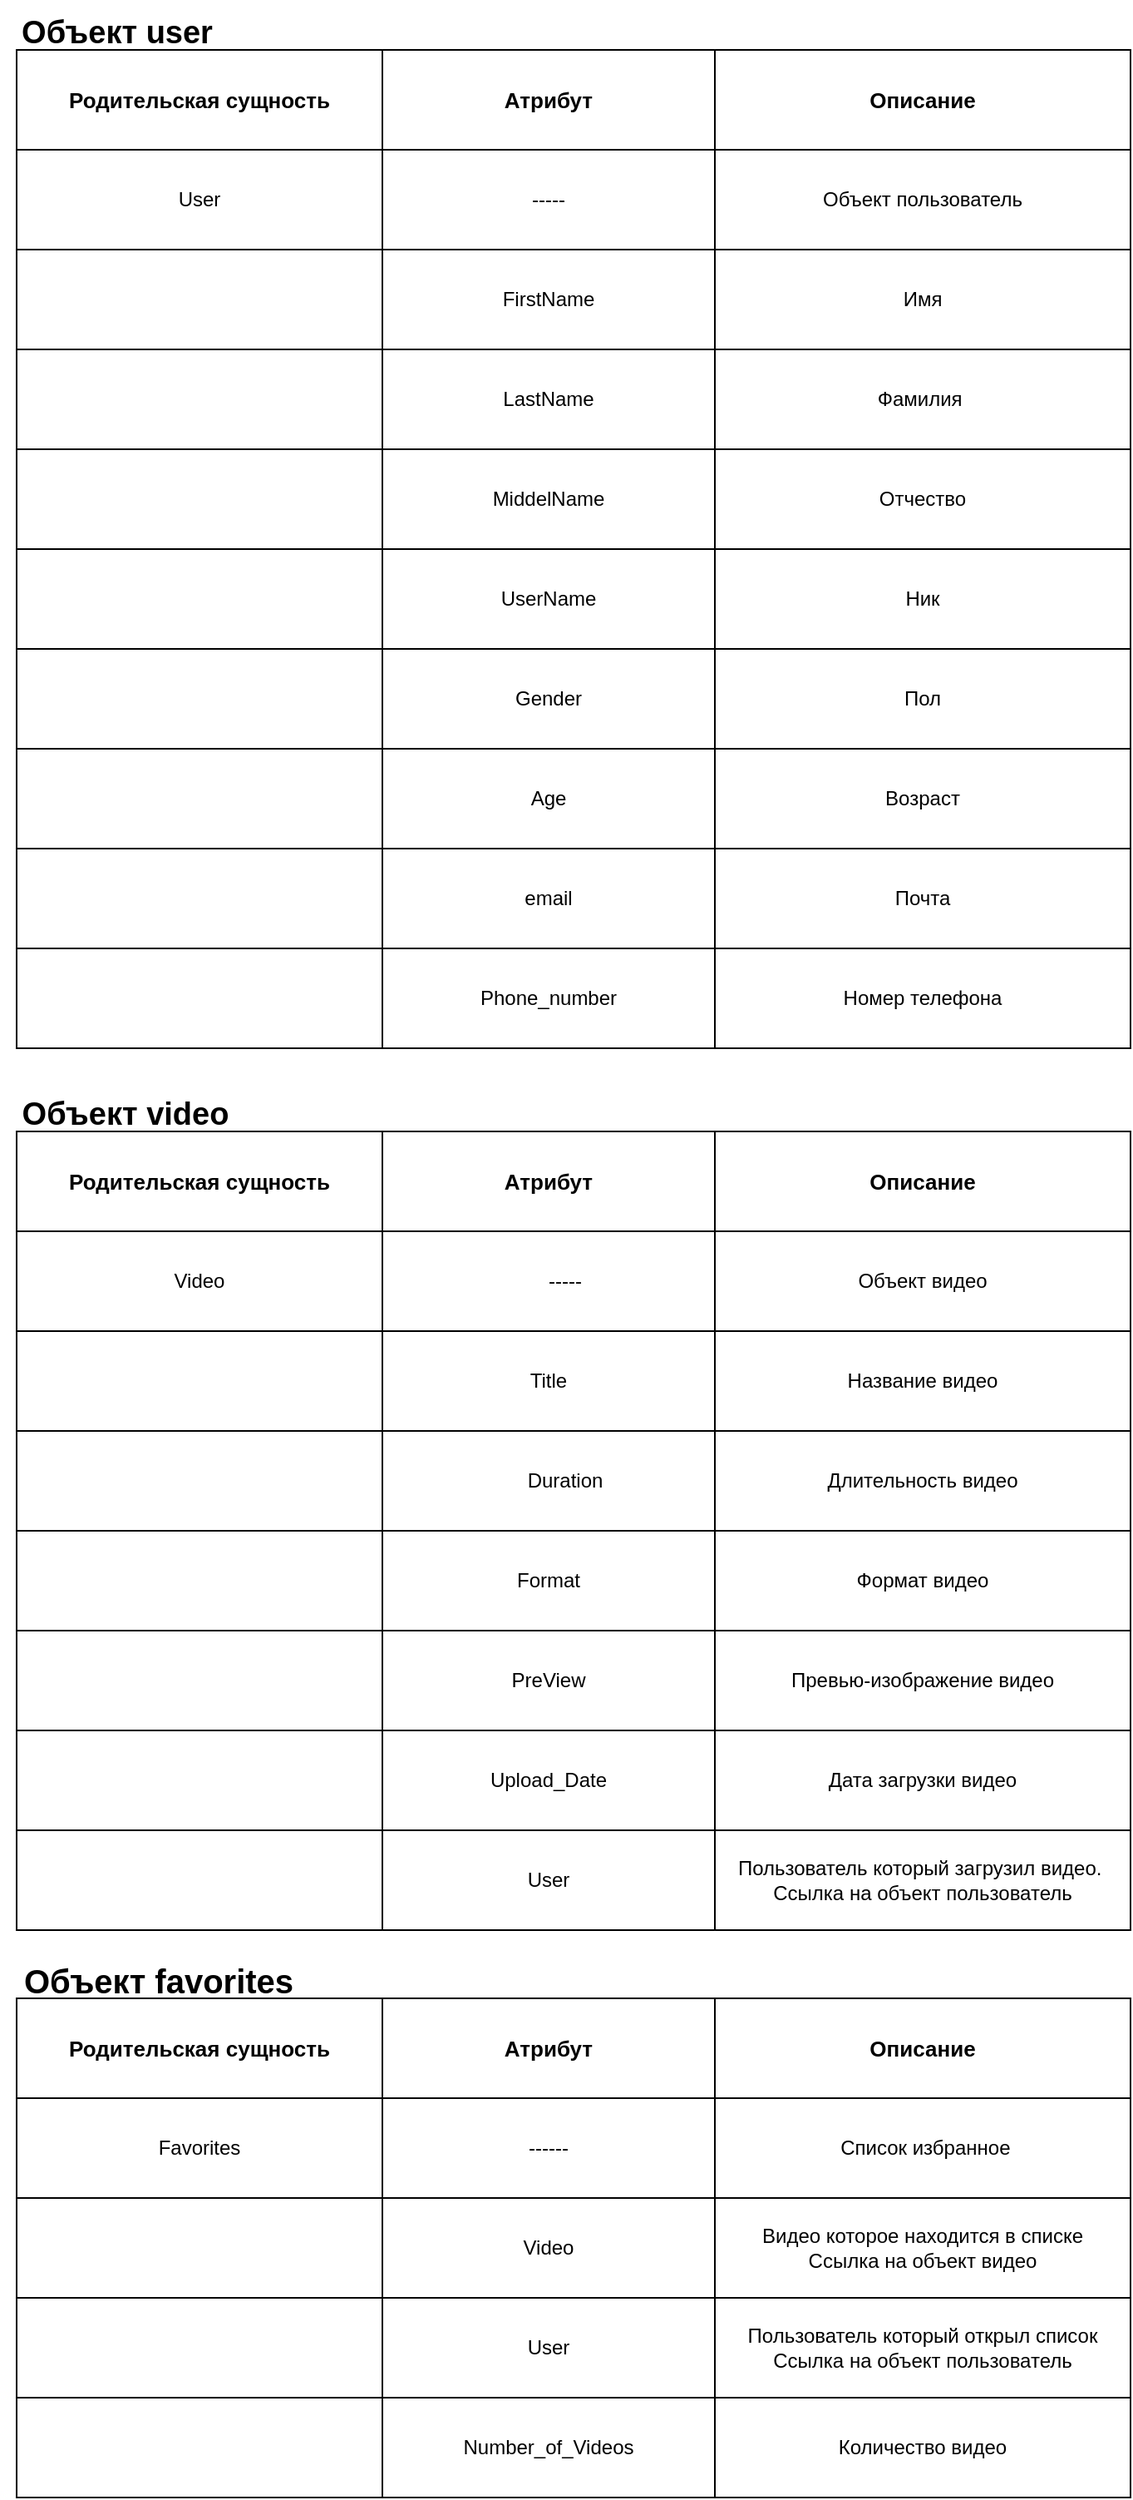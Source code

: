 <mxfile version="24.8.4">
  <diagram name="Страница — 1" id="gEkW901KdOJTFDLDuAzW">
    <mxGraphModel grid="1" page="1" gridSize="10" guides="1" tooltips="1" connect="1" arrows="1" fold="1" pageScale="1" pageWidth="827" pageHeight="1169" math="0" shadow="0">
      <root>
        <mxCell id="0" />
        <mxCell id="1" parent="0" />
        <mxCell id="A_Fp0_x9dH_AFZVL10BB-17" value="&lt;div style=&quot;&quot;&gt;&lt;span style=&quot;background-color: initial;&quot;&gt;User&lt;/span&gt;&lt;/div&gt;" style="rounded=0;whiteSpace=wrap;html=1;align=center;" vertex="1" parent="1">
          <mxGeometry x="80" y="-40" width="220" height="60" as="geometry" />
        </mxCell>
        <mxCell id="A_Fp0_x9dH_AFZVL10BB-18" value="-----" style="rounded=0;whiteSpace=wrap;html=1;" vertex="1" parent="1">
          <mxGeometry x="300" y="-40" width="200" height="60" as="geometry" />
        </mxCell>
        <mxCell id="A_Fp0_x9dH_AFZVL10BB-19" value="Объект пользователь" style="rounded=0;whiteSpace=wrap;html=1;align=center;" vertex="1" parent="1">
          <mxGeometry x="500" y="-40" width="250" height="60" as="geometry" />
        </mxCell>
        <mxCell id="A_Fp0_x9dH_AFZVL10BB-21" value="&lt;b&gt;&lt;font style=&quot;font-size: 13px;&quot;&gt;Родительская сущность&lt;/font&gt;&lt;/b&gt;" style="rounded=0;whiteSpace=wrap;html=1;" vertex="1" parent="1">
          <mxGeometry x="80" y="-100" width="220" height="60" as="geometry" />
        </mxCell>
        <mxCell id="A_Fp0_x9dH_AFZVL10BB-22" value="&lt;b&gt;&lt;font style=&quot;font-size: 13px;&quot;&gt;Атрибут&lt;/font&gt;&lt;/b&gt;" style="rounded=0;whiteSpace=wrap;html=1;" vertex="1" parent="1">
          <mxGeometry x="300" y="-100" width="200" height="60" as="geometry" />
        </mxCell>
        <mxCell id="A_Fp0_x9dH_AFZVL10BB-23" value="&lt;b&gt;&lt;font style=&quot;font-size: 13px;&quot;&gt;Описание&lt;/font&gt;&lt;/b&gt;" style="rounded=0;whiteSpace=wrap;html=1;" vertex="1" parent="1">
          <mxGeometry x="500" y="-100" width="250" height="60" as="geometry" />
        </mxCell>
        <mxCell id="A_Fp0_x9dH_AFZVL10BB-24" value="" style="rounded=0;whiteSpace=wrap;html=1;" vertex="1" parent="1">
          <mxGeometry x="80" y="20" width="220" height="60" as="geometry" />
        </mxCell>
        <mxCell id="A_Fp0_x9dH_AFZVL10BB-25" value="FirstName" style="rounded=0;whiteSpace=wrap;html=1;" vertex="1" parent="1">
          <mxGeometry x="300" y="20" width="200" height="60" as="geometry" />
        </mxCell>
        <mxCell id="A_Fp0_x9dH_AFZVL10BB-26" value="Имя" style="rounded=0;whiteSpace=wrap;html=1;align=center;" vertex="1" parent="1">
          <mxGeometry x="500" y="20" width="250" height="60" as="geometry" />
        </mxCell>
        <mxCell id="A_Fp0_x9dH_AFZVL10BB-27" value="" style="rounded=0;whiteSpace=wrap;html=1;fontStyle=1" vertex="1" parent="1">
          <mxGeometry x="80" y="200" width="220" height="60" as="geometry" />
        </mxCell>
        <mxCell id="A_Fp0_x9dH_AFZVL10BB-28" value="UserName" style="rounded=0;whiteSpace=wrap;html=1;" vertex="1" parent="1">
          <mxGeometry x="300" y="200" width="200" height="60" as="geometry" />
        </mxCell>
        <mxCell id="A_Fp0_x9dH_AFZVL10BB-29" value="Ник" style="rounded=0;whiteSpace=wrap;html=1;" vertex="1" parent="1">
          <mxGeometry x="500" y="200" width="250" height="60" as="geometry" />
        </mxCell>
        <mxCell id="A_Fp0_x9dH_AFZVL10BB-33" value="" style="rounded=0;whiteSpace=wrap;html=1;fontStyle=1" vertex="1" parent="1">
          <mxGeometry x="80" y="380" width="220" height="60" as="geometry" />
        </mxCell>
        <mxCell id="A_Fp0_x9dH_AFZVL10BB-34" value="email" style="rounded=0;whiteSpace=wrap;html=1;" vertex="1" parent="1">
          <mxGeometry x="300" y="380" width="200" height="60" as="geometry" />
        </mxCell>
        <mxCell id="A_Fp0_x9dH_AFZVL10BB-35" value="Почта" style="rounded=0;whiteSpace=wrap;html=1;" vertex="1" parent="1">
          <mxGeometry x="500" y="380" width="250" height="60" as="geometry" />
        </mxCell>
        <mxCell id="A_Fp0_x9dH_AFZVL10BB-36" value="" style="rounded=0;whiteSpace=wrap;html=1;fontStyle=1" vertex="1" parent="1">
          <mxGeometry x="80" y="260" width="220" height="60" as="geometry" />
        </mxCell>
        <mxCell id="A_Fp0_x9dH_AFZVL10BB-37" value="Gender" style="rounded=0;whiteSpace=wrap;html=1;" vertex="1" parent="1">
          <mxGeometry x="300" y="260" width="200" height="60" as="geometry" />
        </mxCell>
        <mxCell id="A_Fp0_x9dH_AFZVL10BB-38" value="Пол" style="rounded=0;whiteSpace=wrap;html=1;" vertex="1" parent="1">
          <mxGeometry x="500" y="260" width="250" height="60" as="geometry" />
        </mxCell>
        <mxCell id="A_Fp0_x9dH_AFZVL10BB-39" value="" style="rounded=0;whiteSpace=wrap;html=1;fontStyle=1" vertex="1" parent="1">
          <mxGeometry x="80" y="320" width="220" height="60" as="geometry" />
        </mxCell>
        <mxCell id="A_Fp0_x9dH_AFZVL10BB-40" value="Age" style="rounded=0;whiteSpace=wrap;html=1;" vertex="1" parent="1">
          <mxGeometry x="300" y="320" width="200" height="60" as="geometry" />
        </mxCell>
        <mxCell id="A_Fp0_x9dH_AFZVL10BB-41" value="Возраст" style="rounded=0;whiteSpace=wrap;html=1;" vertex="1" parent="1">
          <mxGeometry x="500" y="320" width="250" height="60" as="geometry" />
        </mxCell>
        <mxCell id="A_Fp0_x9dH_AFZVL10BB-42" value="&lt;font style=&quot;font-size: 19px;&quot;&gt;&lt;b&gt;Объект user&lt;/b&gt;&lt;/font&gt;" style="text;html=1;align=center;verticalAlign=middle;resizable=0;points=[];autosize=1;strokeColor=none;fillColor=none;" vertex="1" parent="1">
          <mxGeometry x="70" y="-130" width="140" height="40" as="geometry" />
        </mxCell>
        <mxCell id="A_Fp0_x9dH_AFZVL10BB-47" value="Favorites" style="rounded=0;whiteSpace=wrap;html=1;" vertex="1" parent="1">
          <mxGeometry x="80" y="1131" width="220" height="60" as="geometry" />
        </mxCell>
        <mxCell id="A_Fp0_x9dH_AFZVL10BB-48" value="------" style="rounded=0;whiteSpace=wrap;html=1;" vertex="1" parent="1">
          <mxGeometry x="300" y="1131" width="200" height="60" as="geometry" />
        </mxCell>
        <mxCell id="A_Fp0_x9dH_AFZVL10BB-49" value="&amp;nbsp;Список избранное" style="rounded=0;whiteSpace=wrap;html=1;" vertex="1" parent="1">
          <mxGeometry x="500" y="1131" width="250" height="60" as="geometry" />
        </mxCell>
        <mxCell id="A_Fp0_x9dH_AFZVL10BB-50" value="&lt;b&gt;&lt;font style=&quot;font-size: 13px;&quot;&gt;Родительская сущность&lt;/font&gt;&lt;/b&gt;" style="rounded=0;whiteSpace=wrap;html=1;" vertex="1" parent="1">
          <mxGeometry x="80" y="550" width="220" height="60" as="geometry" />
        </mxCell>
        <mxCell id="A_Fp0_x9dH_AFZVL10BB-51" value="&lt;b&gt;&lt;font style=&quot;font-size: 13px;&quot;&gt;Атрибут&lt;/font&gt;&lt;/b&gt;" style="rounded=0;whiteSpace=wrap;html=1;" vertex="1" parent="1">
          <mxGeometry x="300" y="550" width="200" height="60" as="geometry" />
        </mxCell>
        <mxCell id="A_Fp0_x9dH_AFZVL10BB-52" value="&lt;b&gt;&lt;font style=&quot;font-size: 13px;&quot;&gt;Описание&lt;/font&gt;&lt;/b&gt;" style="rounded=0;whiteSpace=wrap;html=1;" vertex="1" parent="1">
          <mxGeometry x="500" y="550" width="250" height="60" as="geometry" />
        </mxCell>
        <mxCell id="A_Fp0_x9dH_AFZVL10BB-53" value="&lt;font style=&quot;font-size: 19px;&quot;&gt;&lt;b&gt;Объект video&lt;/b&gt;&lt;/font&gt;" style="text;html=1;align=center;verticalAlign=middle;resizable=0;points=[];autosize=1;strokeColor=none;fillColor=none;" vertex="1" parent="1">
          <mxGeometry x="70" y="520" width="150" height="40" as="geometry" />
        </mxCell>
        <mxCell id="A_Fp0_x9dH_AFZVL10BB-54" value="Video" style="rounded=0;whiteSpace=wrap;html=1;" vertex="1" parent="1">
          <mxGeometry x="80" y="610" width="220" height="60" as="geometry" />
        </mxCell>
        <mxCell id="A_Fp0_x9dH_AFZVL10BB-55" value="-----" style="rounded=0;whiteSpace=wrap;html=1;" vertex="1" parent="1">
          <mxGeometry x="300" y="610" width="220" height="60" as="geometry" />
        </mxCell>
        <mxCell id="A_Fp0_x9dH_AFZVL10BB-56" value="Объект видео" style="rounded=0;whiteSpace=wrap;html=1;" vertex="1" parent="1">
          <mxGeometry x="500" y="610" width="250" height="60" as="geometry" />
        </mxCell>
        <mxCell id="A_Fp0_x9dH_AFZVL10BB-57" value="" style="rounded=0;whiteSpace=wrap;html=1;" vertex="1" parent="1">
          <mxGeometry x="80" y="730" width="220" height="60" as="geometry" />
        </mxCell>
        <mxCell id="A_Fp0_x9dH_AFZVL10BB-58" value="Duration" style="rounded=0;whiteSpace=wrap;html=1;" vertex="1" parent="1">
          <mxGeometry x="300" y="730" width="220" height="60" as="geometry" />
        </mxCell>
        <mxCell id="A_Fp0_x9dH_AFZVL10BB-59" value="Длительность видео" style="rounded=0;whiteSpace=wrap;html=1;" vertex="1" parent="1">
          <mxGeometry x="500" y="730" width="250" height="60" as="geometry" />
        </mxCell>
        <mxCell id="A_Fp0_x9dH_AFZVL10BB-63" value="" style="rounded=0;whiteSpace=wrap;html=1;" vertex="1" parent="1">
          <mxGeometry x="80" y="670" width="220" height="60" as="geometry" />
        </mxCell>
        <mxCell id="A_Fp0_x9dH_AFZVL10BB-64" value="Title" style="rounded=0;whiteSpace=wrap;html=1;" vertex="1" parent="1">
          <mxGeometry x="300" y="670" width="200" height="60" as="geometry" />
        </mxCell>
        <mxCell id="A_Fp0_x9dH_AFZVL10BB-65" value="Название видео" style="rounded=0;whiteSpace=wrap;html=1;" vertex="1" parent="1">
          <mxGeometry x="500" y="670" width="250" height="60" as="geometry" />
        </mxCell>
        <mxCell id="A_Fp0_x9dH_AFZVL10BB-67" value="" style="rounded=0;whiteSpace=wrap;html=1;" vertex="1" parent="1">
          <mxGeometry x="80" y="790" width="220" height="60" as="geometry" />
        </mxCell>
        <mxCell id="A_Fp0_x9dH_AFZVL10BB-68" value="Format" style="rounded=0;whiteSpace=wrap;html=1;" vertex="1" parent="1">
          <mxGeometry x="300" y="790" width="200" height="60" as="geometry" />
        </mxCell>
        <mxCell id="A_Fp0_x9dH_AFZVL10BB-69" value="Формат видео" style="rounded=0;whiteSpace=wrap;html=1;" vertex="1" parent="1">
          <mxGeometry x="500" y="790" width="250" height="60" as="geometry" />
        </mxCell>
        <mxCell id="A_Fp0_x9dH_AFZVL10BB-70" value="" style="rounded=0;whiteSpace=wrap;html=1;" vertex="1" parent="1">
          <mxGeometry x="80" y="850" width="220" height="60" as="geometry" />
        </mxCell>
        <mxCell id="A_Fp0_x9dH_AFZVL10BB-71" value="PreView" style="rounded=0;whiteSpace=wrap;html=1;" vertex="1" parent="1">
          <mxGeometry x="300" y="850" width="200" height="60" as="geometry" />
        </mxCell>
        <mxCell id="A_Fp0_x9dH_AFZVL10BB-72" value="Превью-изображение видео" style="rounded=0;whiteSpace=wrap;html=1;" vertex="1" parent="1">
          <mxGeometry x="500" y="850" width="250" height="60" as="geometry" />
        </mxCell>
        <mxCell id="A_Fp0_x9dH_AFZVL10BB-73" value="" style="rounded=0;whiteSpace=wrap;html=1;" vertex="1" parent="1">
          <mxGeometry x="80" y="910" width="220" height="60" as="geometry" />
        </mxCell>
        <mxCell id="A_Fp0_x9dH_AFZVL10BB-74" value="Upload_Date" style="rounded=0;whiteSpace=wrap;html=1;" vertex="1" parent="1">
          <mxGeometry x="300" y="910" width="200" height="60" as="geometry" />
        </mxCell>
        <mxCell id="A_Fp0_x9dH_AFZVL10BB-75" value="Дата загрузки видео" style="rounded=0;whiteSpace=wrap;html=1;" vertex="1" parent="1">
          <mxGeometry x="500" y="910" width="250" height="60" as="geometry" />
        </mxCell>
        <mxCell id="Dvps1DWXcSxAue-cvgUl-1" value="&lt;font style=&quot;font-size: 20px;&quot;&gt;&lt;b&gt;Объект favorites&lt;/b&gt;&lt;/font&gt;" style="text;html=1;align=center;verticalAlign=middle;resizable=0;points=[];autosize=1;strokeColor=none;fillColor=none;" vertex="1" parent="1">
          <mxGeometry x="70" y="1040" width="190" height="40" as="geometry" />
        </mxCell>
        <mxCell id="Dvps1DWXcSxAue-cvgUl-2" value="&lt;b&gt;&lt;font style=&quot;font-size: 13px;&quot;&gt;Родительская сущность&lt;/font&gt;&lt;/b&gt;" style="rounded=0;whiteSpace=wrap;html=1;" vertex="1" parent="1">
          <mxGeometry x="80" y="1071" width="220" height="60" as="geometry" />
        </mxCell>
        <mxCell id="Dvps1DWXcSxAue-cvgUl-3" value="&lt;b&gt;&lt;font style=&quot;font-size: 13px;&quot;&gt;Атрибут&lt;/font&gt;&lt;/b&gt;" style="rounded=0;whiteSpace=wrap;html=1;" vertex="1" parent="1">
          <mxGeometry x="300" y="1071" width="200" height="60" as="geometry" />
        </mxCell>
        <mxCell id="Dvps1DWXcSxAue-cvgUl-4" value="&lt;b&gt;&lt;font style=&quot;font-size: 13px;&quot;&gt;Описание&lt;/font&gt;&lt;/b&gt;" style="rounded=0;whiteSpace=wrap;html=1;" vertex="1" parent="1">
          <mxGeometry x="500" y="1071" width="250" height="60" as="geometry" />
        </mxCell>
        <mxCell id="Dvps1DWXcSxAue-cvgUl-7" value="" style="rounded=0;whiteSpace=wrap;html=1;" vertex="1" parent="1">
          <mxGeometry x="80" y="1191" width="220" height="60" as="geometry" />
        </mxCell>
        <mxCell id="Dvps1DWXcSxAue-cvgUl-8" value="Video" style="rounded=0;whiteSpace=wrap;html=1;" vertex="1" parent="1">
          <mxGeometry x="300" y="1191" width="200" height="60" as="geometry" />
        </mxCell>
        <mxCell id="Dvps1DWXcSxAue-cvgUl-9" value="Видео которое находится в списке&lt;div&gt;&lt;span style=&quot;background-color: initial;&quot;&gt;Ссылка на объект видео&lt;/span&gt;&lt;/div&gt;" style="rounded=0;whiteSpace=wrap;html=1;" vertex="1" parent="1">
          <mxGeometry x="500" y="1191" width="250" height="60" as="geometry" />
        </mxCell>
        <mxCell id="Dvps1DWXcSxAue-cvgUl-10" value="" style="rounded=0;whiteSpace=wrap;html=1;" vertex="1" parent="1">
          <mxGeometry x="80" y="1251" width="220" height="60" as="geometry" />
        </mxCell>
        <mxCell id="Dvps1DWXcSxAue-cvgUl-11" value="User" style="rounded=0;whiteSpace=wrap;html=1;" vertex="1" parent="1">
          <mxGeometry x="300" y="1251" width="200" height="60" as="geometry" />
        </mxCell>
        <mxCell id="Dvps1DWXcSxAue-cvgUl-12" value="Пользователь который открыл список&lt;div&gt;Ссылка на объект пользователь&lt;/div&gt;" style="rounded=0;whiteSpace=wrap;html=1;" vertex="1" parent="1">
          <mxGeometry x="500" y="1251" width="250" height="60" as="geometry" />
        </mxCell>
        <mxCell id="Dvps1DWXcSxAue-cvgUl-13" value="" style="rounded=0;whiteSpace=wrap;html=1;" vertex="1" parent="1">
          <mxGeometry x="80" y="1311" width="220" height="60" as="geometry" />
        </mxCell>
        <mxCell id="Dvps1DWXcSxAue-cvgUl-14" value="Number_of_Videos" style="rounded=0;whiteSpace=wrap;html=1;" vertex="1" parent="1">
          <mxGeometry x="300" y="1311" width="200" height="60" as="geometry" />
        </mxCell>
        <mxCell id="Dvps1DWXcSxAue-cvgUl-15" value="Количество видео" style="rounded=0;whiteSpace=wrap;html=1;" vertex="1" parent="1">
          <mxGeometry x="500" y="1311" width="250" height="60" as="geometry" />
        </mxCell>
        <mxCell id="W-u15O8fhN_Cew8Qhhea-21" value="" style="rounded=0;whiteSpace=wrap;html=1;" vertex="1" parent="1">
          <mxGeometry x="80" y="140" width="220" height="60" as="geometry" />
        </mxCell>
        <mxCell id="W-u15O8fhN_Cew8Qhhea-22" value="MiddelName" style="rounded=0;whiteSpace=wrap;html=1;" vertex="1" parent="1">
          <mxGeometry x="300" y="140" width="200" height="60" as="geometry" />
        </mxCell>
        <mxCell id="W-u15O8fhN_Cew8Qhhea-23" value="Отчество" style="rounded=0;whiteSpace=wrap;html=1;align=center;" vertex="1" parent="1">
          <mxGeometry x="500" y="140" width="250" height="60" as="geometry" />
        </mxCell>
        <mxCell id="W-u15O8fhN_Cew8Qhhea-24" value="" style="rounded=0;whiteSpace=wrap;html=1;" vertex="1" parent="1">
          <mxGeometry x="80" y="80" width="220" height="60" as="geometry" />
        </mxCell>
        <mxCell id="W-u15O8fhN_Cew8Qhhea-25" value="LastName" style="rounded=0;whiteSpace=wrap;html=1;" vertex="1" parent="1">
          <mxGeometry x="300" y="80" width="200" height="60" as="geometry" />
        </mxCell>
        <mxCell id="W-u15O8fhN_Cew8Qhhea-26" value="Фамилия&amp;nbsp;" style="rounded=0;whiteSpace=wrap;html=1;align=center;" vertex="1" parent="1">
          <mxGeometry x="500" y="80" width="250" height="60" as="geometry" />
        </mxCell>
        <mxCell id="W-u15O8fhN_Cew8Qhhea-38" value="" style="rounded=0;whiteSpace=wrap;html=1;" vertex="1" parent="1">
          <mxGeometry x="80" y="970" width="220" height="60" as="geometry" />
        </mxCell>
        <mxCell id="W-u15O8fhN_Cew8Qhhea-39" value="User" style="rounded=0;whiteSpace=wrap;html=1;" vertex="1" parent="1">
          <mxGeometry x="300" y="970" width="200" height="60" as="geometry" />
        </mxCell>
        <mxCell id="W-u15O8fhN_Cew8Qhhea-40" value="Пользователь который загрузил видео.&amp;nbsp;&lt;div&gt;Ссылка на объект пользователь&lt;/div&gt;" style="rounded=0;whiteSpace=wrap;html=1;" vertex="1" parent="1">
          <mxGeometry x="500" y="970" width="250" height="60" as="geometry" />
        </mxCell>
        <mxCell id="reyJcBRO6hVnK2K25oIp-1" value="" style="rounded=0;whiteSpace=wrap;html=1;fontStyle=1" vertex="1" parent="1">
          <mxGeometry x="80" y="440" width="220" height="60" as="geometry" />
        </mxCell>
        <mxCell id="reyJcBRO6hVnK2K25oIp-2" value="Phone_number" style="rounded=0;whiteSpace=wrap;html=1;" vertex="1" parent="1">
          <mxGeometry x="300" y="440" width="200" height="60" as="geometry" />
        </mxCell>
        <mxCell id="reyJcBRO6hVnK2K25oIp-3" value="Номер телефона" style="rounded=0;whiteSpace=wrap;html=1;" vertex="1" parent="1">
          <mxGeometry x="500" y="440" width="250" height="60" as="geometry" />
        </mxCell>
      </root>
    </mxGraphModel>
  </diagram>
</mxfile>
